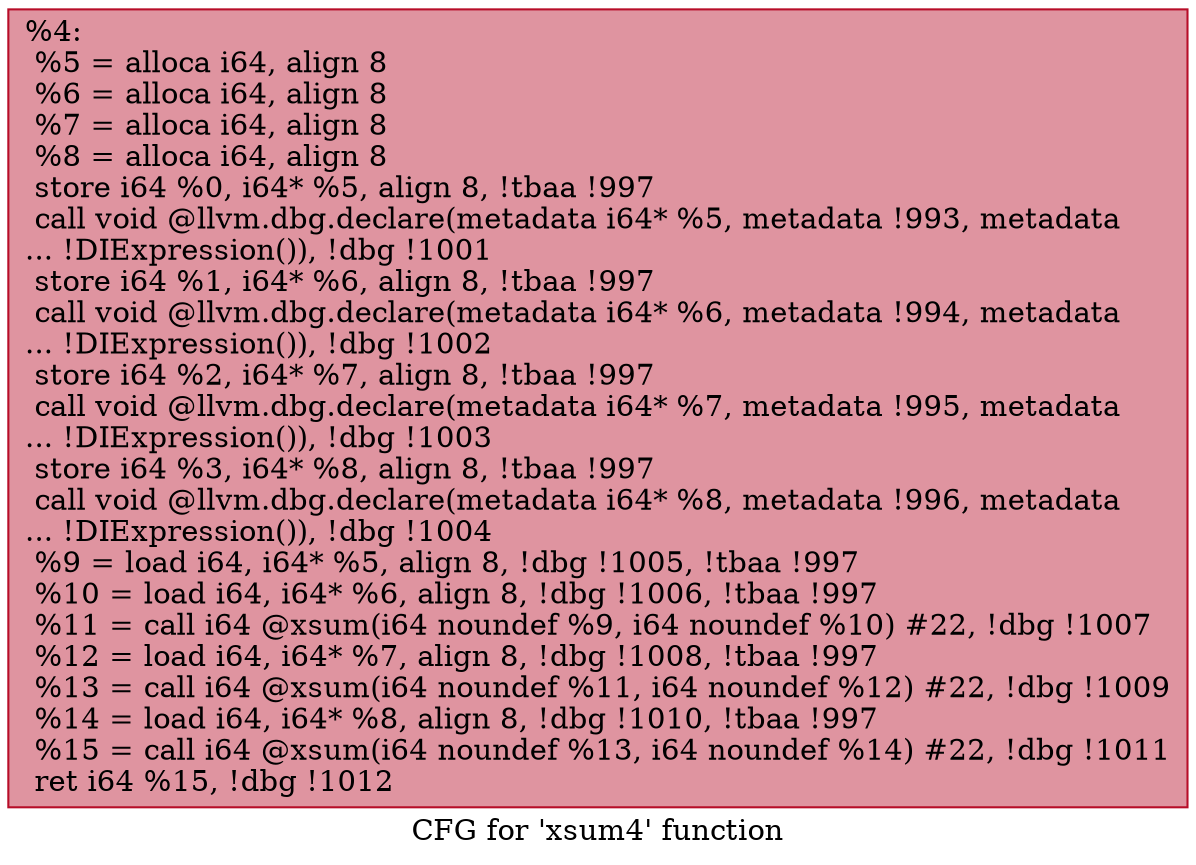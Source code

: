 digraph "CFG for 'xsum4' function" {
	label="CFG for 'xsum4' function";

	Node0x145f280 [shape=record,color="#b70d28ff", style=filled, fillcolor="#b70d2870",label="{%4:\l  %5 = alloca i64, align 8\l  %6 = alloca i64, align 8\l  %7 = alloca i64, align 8\l  %8 = alloca i64, align 8\l  store i64 %0, i64* %5, align 8, !tbaa !997\l  call void @llvm.dbg.declare(metadata i64* %5, metadata !993, metadata\l... !DIExpression()), !dbg !1001\l  store i64 %1, i64* %6, align 8, !tbaa !997\l  call void @llvm.dbg.declare(metadata i64* %6, metadata !994, metadata\l... !DIExpression()), !dbg !1002\l  store i64 %2, i64* %7, align 8, !tbaa !997\l  call void @llvm.dbg.declare(metadata i64* %7, metadata !995, metadata\l... !DIExpression()), !dbg !1003\l  store i64 %3, i64* %8, align 8, !tbaa !997\l  call void @llvm.dbg.declare(metadata i64* %8, metadata !996, metadata\l... !DIExpression()), !dbg !1004\l  %9 = load i64, i64* %5, align 8, !dbg !1005, !tbaa !997\l  %10 = load i64, i64* %6, align 8, !dbg !1006, !tbaa !997\l  %11 = call i64 @xsum(i64 noundef %9, i64 noundef %10) #22, !dbg !1007\l  %12 = load i64, i64* %7, align 8, !dbg !1008, !tbaa !997\l  %13 = call i64 @xsum(i64 noundef %11, i64 noundef %12) #22, !dbg !1009\l  %14 = load i64, i64* %8, align 8, !dbg !1010, !tbaa !997\l  %15 = call i64 @xsum(i64 noundef %13, i64 noundef %14) #22, !dbg !1011\l  ret i64 %15, !dbg !1012\l}"];
}
